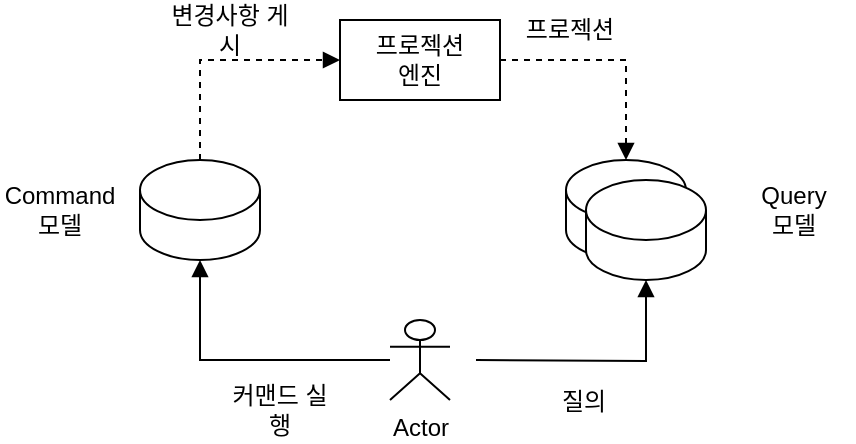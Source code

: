 <mxfile version="26.0.9">
  <diagram name="Page-1" id="_UNWv_VU2rSO5xBfT5Ed">
    <mxGraphModel dx="1114" dy="821" grid="1" gridSize="10" guides="1" tooltips="1" connect="1" arrows="1" fold="1" page="1" pageScale="1" pageWidth="827" pageHeight="1169" math="0" shadow="0">
      <root>
        <mxCell id="0" />
        <mxCell id="1" parent="0" />
        <mxCell id="-FBe67GAuMRrt1MS9TrV-8" style="edgeStyle=orthogonalEdgeStyle;rounded=0;orthogonalLoop=1;jettySize=auto;html=1;entryX=0;entryY=0.5;entryDx=0;entryDy=0;endArrow=block;endFill=1;dashed=1;" edge="1" parent="1" source="-FBe67GAuMRrt1MS9TrV-1" target="-FBe67GAuMRrt1MS9TrV-4">
          <mxGeometry relative="1" as="geometry">
            <Array as="points">
              <mxPoint x="100" y="80" />
            </Array>
          </mxGeometry>
        </mxCell>
        <mxCell id="-FBe67GAuMRrt1MS9TrV-1" value="" style="shape=cylinder3;whiteSpace=wrap;html=1;boundedLbl=1;backgroundOutline=1;size=15;" vertex="1" parent="1">
          <mxGeometry x="70" y="130" width="60" height="50" as="geometry" />
        </mxCell>
        <mxCell id="-FBe67GAuMRrt1MS9TrV-2" value="" style="shape=cylinder3;whiteSpace=wrap;html=1;boundedLbl=1;backgroundOutline=1;size=15;" vertex="1" parent="1">
          <mxGeometry x="283" y="130" width="60" height="50" as="geometry" />
        </mxCell>
        <mxCell id="-FBe67GAuMRrt1MS9TrV-3" value="" style="shape=cylinder3;whiteSpace=wrap;html=1;boundedLbl=1;backgroundOutline=1;size=15;" vertex="1" parent="1">
          <mxGeometry x="293" y="140" width="60" height="50" as="geometry" />
        </mxCell>
        <mxCell id="-FBe67GAuMRrt1MS9TrV-4" value="프로젝션&lt;div&gt;엔진&lt;/div&gt;" style="rounded=0;whiteSpace=wrap;html=1;" vertex="1" parent="1">
          <mxGeometry x="170" y="60" width="80" height="40" as="geometry" />
        </mxCell>
        <mxCell id="-FBe67GAuMRrt1MS9TrV-5" value="Actor" style="shape=umlActor;verticalLabelPosition=bottom;verticalAlign=top;html=1;outlineConnect=0;" vertex="1" parent="1">
          <mxGeometry x="195" y="210" width="30" height="40" as="geometry" />
        </mxCell>
        <mxCell id="-FBe67GAuMRrt1MS9TrV-6" style="edgeStyle=orthogonalEdgeStyle;rounded=0;orthogonalLoop=1;jettySize=auto;html=1;entryX=0.5;entryY=1;entryDx=0;entryDy=0;entryPerimeter=0;endArrow=block;endFill=1;" edge="1" parent="1" source="-FBe67GAuMRrt1MS9TrV-5" target="-FBe67GAuMRrt1MS9TrV-1">
          <mxGeometry relative="1" as="geometry" />
        </mxCell>
        <mxCell id="-FBe67GAuMRrt1MS9TrV-7" style="edgeStyle=orthogonalEdgeStyle;rounded=0;orthogonalLoop=1;jettySize=auto;html=1;entryX=0.5;entryY=1;entryDx=0;entryDy=0;entryPerimeter=0;endArrow=block;endFill=1;" edge="1" parent="1" target="-FBe67GAuMRrt1MS9TrV-3">
          <mxGeometry relative="1" as="geometry">
            <mxPoint x="238" y="230" as="sourcePoint" />
          </mxGeometry>
        </mxCell>
        <mxCell id="-FBe67GAuMRrt1MS9TrV-9" style="edgeStyle=orthogonalEdgeStyle;rounded=0;orthogonalLoop=1;jettySize=auto;html=1;entryX=0.5;entryY=0;entryDx=0;entryDy=0;entryPerimeter=0;endArrow=block;endFill=1;dashed=1;exitX=1;exitY=0.5;exitDx=0;exitDy=0;" edge="1" parent="1" source="-FBe67GAuMRrt1MS9TrV-4" target="-FBe67GAuMRrt1MS9TrV-2">
          <mxGeometry relative="1" as="geometry">
            <mxPoint x="263" y="80" as="sourcePoint" />
          </mxGeometry>
        </mxCell>
        <mxCell id="-FBe67GAuMRrt1MS9TrV-10" value="Command 모델" style="text;html=1;align=center;verticalAlign=middle;whiteSpace=wrap;rounded=0;" vertex="1" parent="1">
          <mxGeometry y="140" width="60" height="30" as="geometry" />
        </mxCell>
        <mxCell id="-FBe67GAuMRrt1MS9TrV-11" value="Query&lt;div&gt;모델&lt;/div&gt;" style="text;html=1;align=center;verticalAlign=middle;whiteSpace=wrap;rounded=0;" vertex="1" parent="1">
          <mxGeometry x="367" y="140" width="60" height="30" as="geometry" />
        </mxCell>
        <mxCell id="-FBe67GAuMRrt1MS9TrV-12" value="변경사항 게시" style="text;html=1;align=center;verticalAlign=middle;whiteSpace=wrap;rounded=0;" vertex="1" parent="1">
          <mxGeometry x="80" y="50" width="70" height="30" as="geometry" />
        </mxCell>
        <mxCell id="-FBe67GAuMRrt1MS9TrV-13" value="프로젝션" style="text;html=1;align=center;verticalAlign=middle;whiteSpace=wrap;rounded=0;" vertex="1" parent="1">
          <mxGeometry x="250" y="50" width="70" height="30" as="geometry" />
        </mxCell>
        <mxCell id="-FBe67GAuMRrt1MS9TrV-14" value="커맨드 실행" style="text;html=1;align=center;verticalAlign=middle;whiteSpace=wrap;rounded=0;" vertex="1" parent="1">
          <mxGeometry x="110" y="240" width="60" height="30" as="geometry" />
        </mxCell>
        <mxCell id="-FBe67GAuMRrt1MS9TrV-15" value="질의" style="text;html=1;align=center;verticalAlign=middle;whiteSpace=wrap;rounded=0;" vertex="1" parent="1">
          <mxGeometry x="262" y="236" width="60" height="30" as="geometry" />
        </mxCell>
      </root>
    </mxGraphModel>
  </diagram>
</mxfile>
